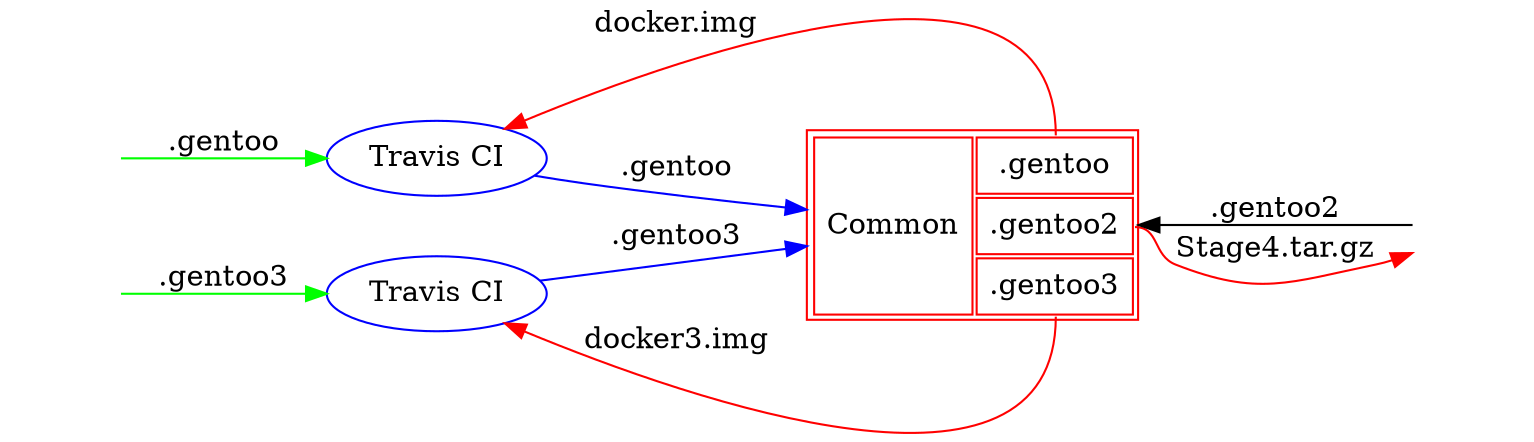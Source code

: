 digraph G{
	splines=true;
	rankdir=LR;
	Github[shape=none,color=black,label="", image="../img/GitHub.svg", imagescale=true, fixedsize=true];
	Github2[shape=none,color=black,label="", image="../img/GitHub.svg", imagescale=true, fixedsize=true];
	{rank=same;
	Travis[shape=ellipse, color=blue, label="Travis CI"];
	Travis2[shape=ellipse, color=blue, label="Travis CI"];
	}
	Server[shape=none, margin=0,label=<
	<table color="red" cellpadding="5">
		<tr>
			<td rowspan="3">Common</td>
			<td port="gentoo">.gentoo</td>
		</tr>
		<tr>
			<td port="gentoo2">.gentoo2</td>
		</tr>
		<tr>
			<td port="gentoo3">.gentoo3</td>
		</tr>
	</table>>];
	Computer[shape=none,label="", image="../img/Computer.svg"];

	Github -> Travis[color=green, label=".gentoo"];
	Github2 -> Travis2[color=green, label=".gentoo3"];
	Travis -> Server[color=blue, label=".gentoo"];
	Travis2 -> Server[color=blue, label=".gentoo3"];
	Server:gentoo -> Travis[color=red, label="docker.img"];
	Server:gentoo3 -> Travis2[color=red, label="docker3.img"];
	
	Computer -> Server[label=".gentoo2"];
	Server:gentoo2 -> Computer[color=red, label="Stage4.tar.gz"];
}
